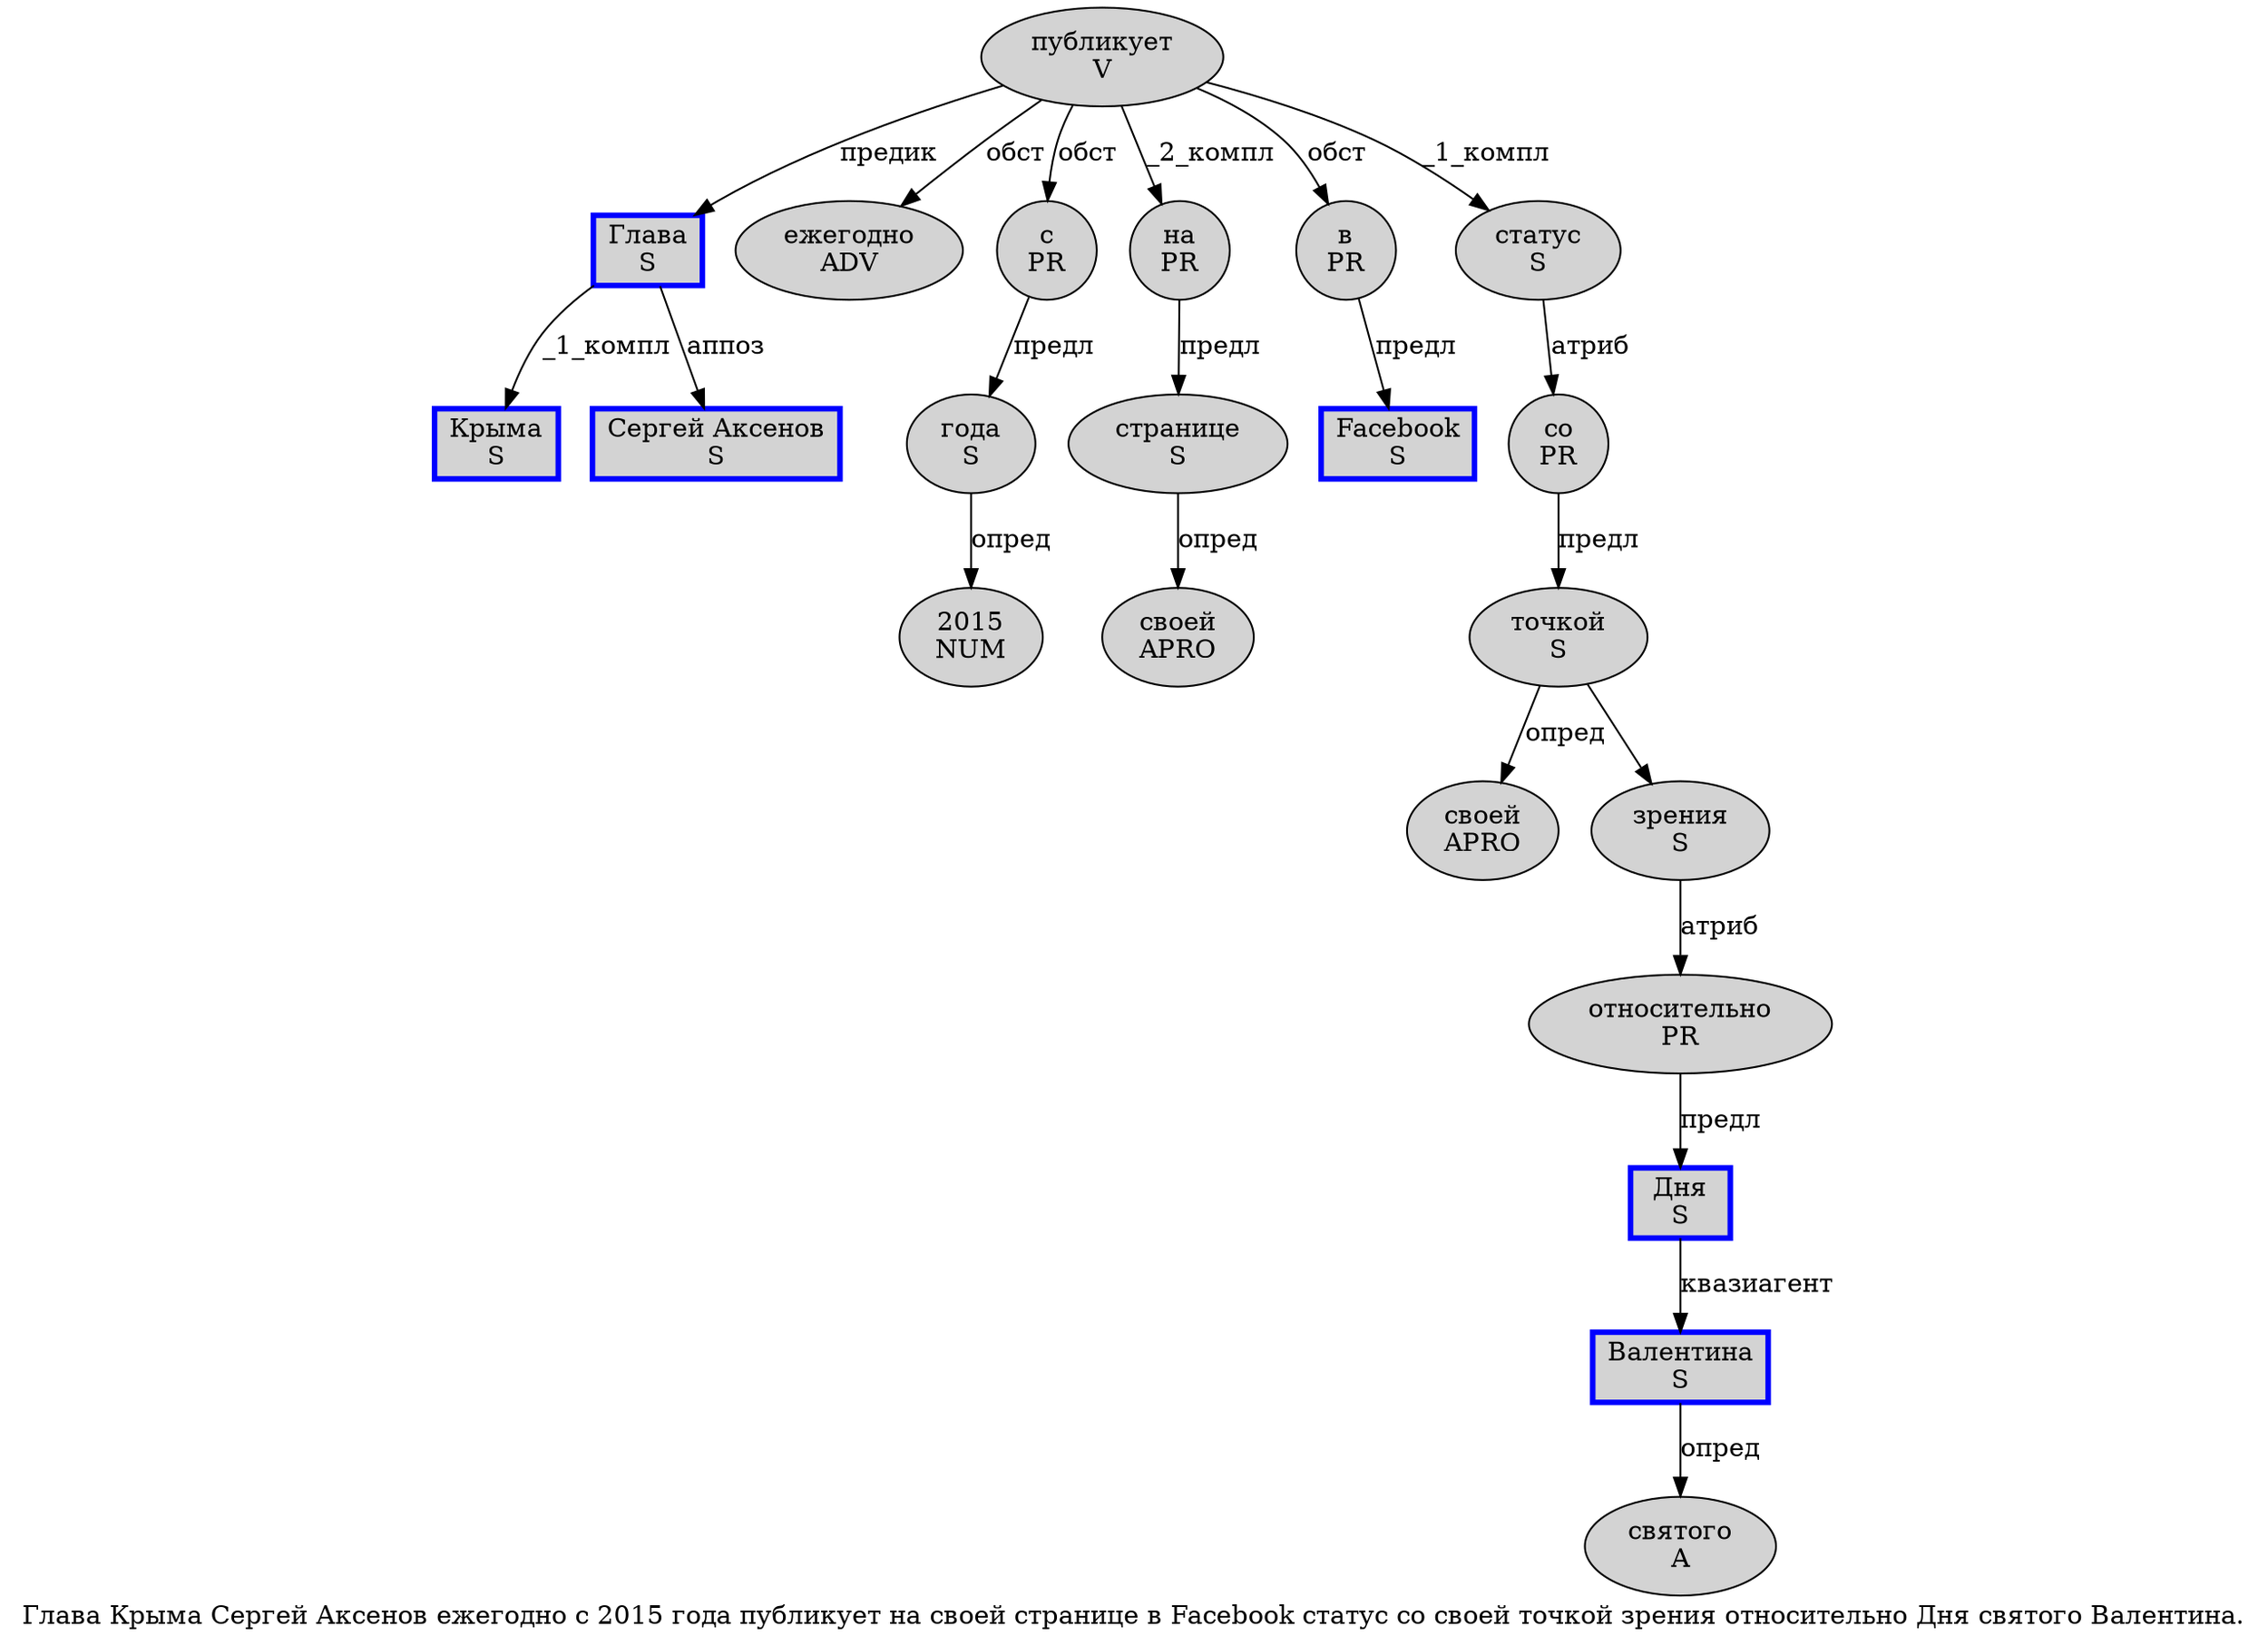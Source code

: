 digraph SENTENCE_1194 {
	graph [label="Глава Крыма Сергей Аксенов ежегодно с 2015 года публикует на своей странице в Facebook статус со своей точкой зрения относительно Дня святого Валентина."]
	node [style=filled]
		0 [label="Глава
S" color=blue fillcolor=lightgray penwidth=3 shape=box]
		1 [label="Крыма
S" color=blue fillcolor=lightgray penwidth=3 shape=box]
		2 [label="Сергей Аксенов
S" color=blue fillcolor=lightgray penwidth=3 shape=box]
		3 [label="ежегодно
ADV" color="" fillcolor=lightgray penwidth=1 shape=ellipse]
		4 [label="с
PR" color="" fillcolor=lightgray penwidth=1 shape=ellipse]
		5 [label="2015
NUM" color="" fillcolor=lightgray penwidth=1 shape=ellipse]
		6 [label="года
S" color="" fillcolor=lightgray penwidth=1 shape=ellipse]
		7 [label="публикует
V" color="" fillcolor=lightgray penwidth=1 shape=ellipse]
		8 [label="на
PR" color="" fillcolor=lightgray penwidth=1 shape=ellipse]
		9 [label="своей
APRO" color="" fillcolor=lightgray penwidth=1 shape=ellipse]
		10 [label="странице
S" color="" fillcolor=lightgray penwidth=1 shape=ellipse]
		11 [label="в
PR" color="" fillcolor=lightgray penwidth=1 shape=ellipse]
		12 [label="Facebook
S" color=blue fillcolor=lightgray penwidth=3 shape=box]
		13 [label="статус
S" color="" fillcolor=lightgray penwidth=1 shape=ellipse]
		14 [label="со
PR" color="" fillcolor=lightgray penwidth=1 shape=ellipse]
		15 [label="своей
APRO" color="" fillcolor=lightgray penwidth=1 shape=ellipse]
		16 [label="точкой
S" color="" fillcolor=lightgray penwidth=1 shape=ellipse]
		17 [label="зрения
S" color="" fillcolor=lightgray penwidth=1 shape=ellipse]
		18 [label="относительно
PR" color="" fillcolor=lightgray penwidth=1 shape=ellipse]
		19 [label="Дня
S" color=blue fillcolor=lightgray penwidth=3 shape=box]
		20 [label="святого
A" color="" fillcolor=lightgray penwidth=1 shape=ellipse]
		21 [label="Валентина
S" color=blue fillcolor=lightgray penwidth=3 shape=box]
			10 -> 9 [label="опред"]
			6 -> 5 [label="опред"]
			19 -> 21 [label="квазиагент"]
			13 -> 14 [label="атриб"]
			21 -> 20 [label="опред"]
			7 -> 0 [label="предик"]
			7 -> 3 [label="обст"]
			7 -> 4 [label="обст"]
			7 -> 8 [label="_2_компл"]
			7 -> 11 [label="обст"]
			7 -> 13 [label="_1_компл"]
			11 -> 12 [label="предл"]
			8 -> 10 [label="предл"]
			0 -> 1 [label="_1_компл"]
			0 -> 2 [label="аппоз"]
			14 -> 16 [label="предл"]
			4 -> 6 [label="предл"]
			18 -> 19 [label="предл"]
			17 -> 18 [label="атриб"]
			16 -> 15 [label="опред"]
			16 -> 17
}